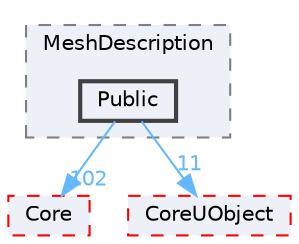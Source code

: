 digraph "Public"
{
 // INTERACTIVE_SVG=YES
 // LATEX_PDF_SIZE
  bgcolor="transparent";
  edge [fontname=Helvetica,fontsize=10,labelfontname=Helvetica,labelfontsize=10];
  node [fontname=Helvetica,fontsize=10,shape=box,height=0.2,width=0.4];
  compound=true
  subgraph clusterdir_63086eac6cac35ce1ba0dbb1e9e8f532 {
    graph [ bgcolor="#edf0f7", pencolor="grey50", label="MeshDescription", fontname=Helvetica,fontsize=10 style="filled,dashed", URL="dir_63086eac6cac35ce1ba0dbb1e9e8f532.html",tooltip=""]
  dir_5e73ca724e0176a44c79f3a346b0a1ac [label="Public", fillcolor="#edf0f7", color="grey25", style="filled,bold", URL="dir_5e73ca724e0176a44c79f3a346b0a1ac.html",tooltip=""];
  }
  dir_0e6cddcc9caa1238c7f3774224afaa45 [label="Core", fillcolor="#edf0f7", color="red", style="filled,dashed", URL="dir_0e6cddcc9caa1238c7f3774224afaa45.html",tooltip=""];
  dir_4c499e5e32e2b4479ad7e552df73eeae [label="CoreUObject", fillcolor="#edf0f7", color="red", style="filled,dashed", URL="dir_4c499e5e32e2b4479ad7e552df73eeae.html",tooltip=""];
  dir_5e73ca724e0176a44c79f3a346b0a1ac->dir_0e6cddcc9caa1238c7f3774224afaa45 [headlabel="102", labeldistance=1.5 headhref="dir_000947_000266.html" href="dir_000947_000266.html" color="steelblue1" fontcolor="steelblue1"];
  dir_5e73ca724e0176a44c79f3a346b0a1ac->dir_4c499e5e32e2b4479ad7e552df73eeae [headlabel="11", labeldistance=1.5 headhref="dir_000947_000268.html" href="dir_000947_000268.html" color="steelblue1" fontcolor="steelblue1"];
}

